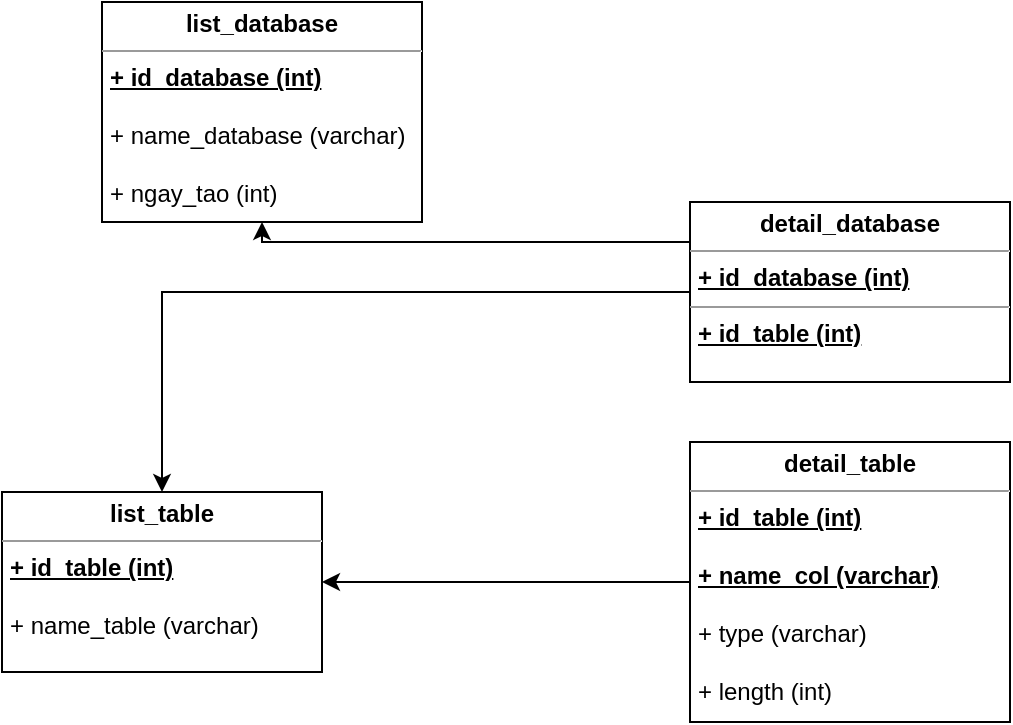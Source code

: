 <mxfile version="14.6.13" type="device"><diagram id="C5RBs43oDa-KdzZeNtuy" name="Page-1"><mxGraphModel dx="852" dy="504" grid="1" gridSize="10" guides="1" tooltips="1" connect="1" arrows="1" fold="1" page="1" pageScale="1" pageWidth="827" pageHeight="1169" math="0" shadow="0"><root><mxCell id="WIyWlLk6GJQsqaUBKTNV-0"/><mxCell id="WIyWlLk6GJQsqaUBKTNV-1" parent="WIyWlLk6GJQsqaUBKTNV-0"/><mxCell id="3zAOm1RpYDOyOC8rpK27-0" value="&lt;p style=&quot;margin: 0px ; margin-top: 4px ; text-align: center&quot;&gt;&lt;b&gt;list_database&lt;/b&gt;&lt;/p&gt;&lt;hr size=&quot;1&quot;&gt;&lt;p style=&quot;margin: 0px ; margin-left: 4px&quot;&gt;&lt;b&gt;&lt;u&gt;+ id_database (int)&lt;/u&gt;&lt;/b&gt;&lt;/p&gt;&lt;p style=&quot;margin: 0px ; margin-left: 4px&quot;&gt;&lt;br&gt;&lt;/p&gt;&lt;p style=&quot;margin: 0px ; margin-left: 4px&quot;&gt;+ name_database (varchar)&lt;/p&gt;&lt;p style=&quot;margin: 0px ; margin-left: 4px&quot;&gt;&lt;br&gt;&lt;/p&gt;&lt;p style=&quot;margin: 0px ; margin-left: 4px&quot;&gt;+ ngay_tao (int)&lt;/p&gt;" style="verticalAlign=top;align=left;overflow=fill;fontSize=12;fontFamily=Helvetica;html=1;" parent="WIyWlLk6GJQsqaUBKTNV-1" vertex="1"><mxGeometry x="120" y="70" width="160" height="110" as="geometry"/></mxCell><mxCell id="3zAOm1RpYDOyOC8rpK27-3" style="edgeStyle=orthogonalEdgeStyle;rounded=0;orthogonalLoop=1;jettySize=auto;html=1;" parent="WIyWlLk6GJQsqaUBKTNV-1" source="3zAOm1RpYDOyOC8rpK27-1" target="3zAOm1RpYDOyOC8rpK27-0" edge="1"><mxGeometry relative="1" as="geometry"><Array as="points"><mxPoint x="200" y="190"/></Array></mxGeometry></mxCell><mxCell id="3zAOm1RpYDOyOC8rpK27-4" style="edgeStyle=orthogonalEdgeStyle;rounded=0;orthogonalLoop=1;jettySize=auto;html=1;" parent="WIyWlLk6GJQsqaUBKTNV-1" source="3zAOm1RpYDOyOC8rpK27-1" target="3zAOm1RpYDOyOC8rpK27-2" edge="1"><mxGeometry relative="1" as="geometry"/></mxCell><mxCell id="3zAOm1RpYDOyOC8rpK27-1" value="&lt;p style=&quot;margin: 0px ; margin-top: 4px ; text-align: center&quot;&gt;&lt;b&gt;detail_database&lt;/b&gt;&lt;/p&gt;&lt;hr size=&quot;1&quot;&gt;&lt;p style=&quot;margin: 0px ; margin-left: 4px&quot;&gt;&lt;b&gt;&lt;u&gt;+ id_database (int)&lt;/u&gt;&lt;/b&gt;&lt;/p&gt;&lt;hr size=&quot;1&quot;&gt;&lt;p style=&quot;margin: 0px ; margin-left: 4px&quot;&gt;&lt;b&gt;&lt;u&gt;+ id_table (int)&lt;/u&gt;&lt;/b&gt;&lt;/p&gt;" style="verticalAlign=top;align=left;overflow=fill;fontSize=12;fontFamily=Helvetica;html=1;" parent="WIyWlLk6GJQsqaUBKTNV-1" vertex="1"><mxGeometry x="414" y="170" width="160" height="90" as="geometry"/></mxCell><mxCell id="3zAOm1RpYDOyOC8rpK27-2" value="&lt;p style=&quot;margin: 0px ; margin-top: 4px ; text-align: center&quot;&gt;&lt;b&gt;list_table&lt;/b&gt;&lt;/p&gt;&lt;hr size=&quot;1&quot;&gt;&lt;p style=&quot;margin: 0px ; margin-left: 4px&quot;&gt;&lt;b&gt;&lt;u&gt;+ id_table (int)&lt;/u&gt;&lt;/b&gt;&lt;/p&gt;&lt;p style=&quot;margin: 0px ; margin-left: 4px&quot;&gt;&lt;br&gt;&lt;/p&gt;&lt;p style=&quot;margin: 0px ; margin-left: 4px&quot;&gt;+ name_table (varchar)&lt;/p&gt;" style="verticalAlign=top;align=left;overflow=fill;fontSize=12;fontFamily=Helvetica;html=1;" parent="WIyWlLk6GJQsqaUBKTNV-1" vertex="1"><mxGeometry x="70" y="315" width="160" height="90" as="geometry"/></mxCell><mxCell id="F1L_f9HjcWtzCxeg_rUU-0" style="edgeStyle=orthogonalEdgeStyle;rounded=0;orthogonalLoop=1;jettySize=auto;html=1;" edge="1" parent="WIyWlLk6GJQsqaUBKTNV-1" source="3zAOm1RpYDOyOC8rpK27-5" target="3zAOm1RpYDOyOC8rpK27-2"><mxGeometry relative="1" as="geometry"/></mxCell><mxCell id="3zAOm1RpYDOyOC8rpK27-5" value="&lt;p style=&quot;margin: 0px ; margin-top: 4px ; text-align: center&quot;&gt;&lt;b&gt;detail_table&lt;/b&gt;&lt;/p&gt;&lt;hr size=&quot;1&quot;&gt;&lt;p style=&quot;margin: 0px ; margin-left: 4px&quot;&gt;&lt;b&gt;&lt;u&gt;+ id_table (int)&lt;/u&gt;&lt;/b&gt;&lt;/p&gt;&lt;p style=&quot;margin: 0px ; margin-left: 4px&quot;&gt;&lt;b&gt;&lt;u&gt;&lt;br&gt;&lt;/u&gt;&lt;/b&gt;&lt;/p&gt;&lt;p style=&quot;margin: 0px ; margin-left: 4px&quot;&gt;&lt;b&gt;&lt;u&gt;+ name_col (varchar)&lt;/u&gt;&lt;/b&gt;&lt;/p&gt;&lt;p style=&quot;margin: 0px ; margin-left: 4px&quot;&gt;&lt;br&gt;&lt;/p&gt;&lt;p style=&quot;margin: 0px ; margin-left: 4px&quot;&gt;+ type (varchar)&lt;/p&gt;&lt;p style=&quot;margin: 0px ; margin-left: 4px&quot;&gt;&lt;br&gt;&lt;/p&gt;&lt;p style=&quot;margin: 0px ; margin-left: 4px&quot;&gt;+ length (int)&lt;/p&gt;" style="verticalAlign=top;align=left;overflow=fill;fontSize=12;fontFamily=Helvetica;html=1;" parent="WIyWlLk6GJQsqaUBKTNV-1" vertex="1"><mxGeometry x="414" y="290" width="160" height="140" as="geometry"/></mxCell></root></mxGraphModel></diagram></mxfile>